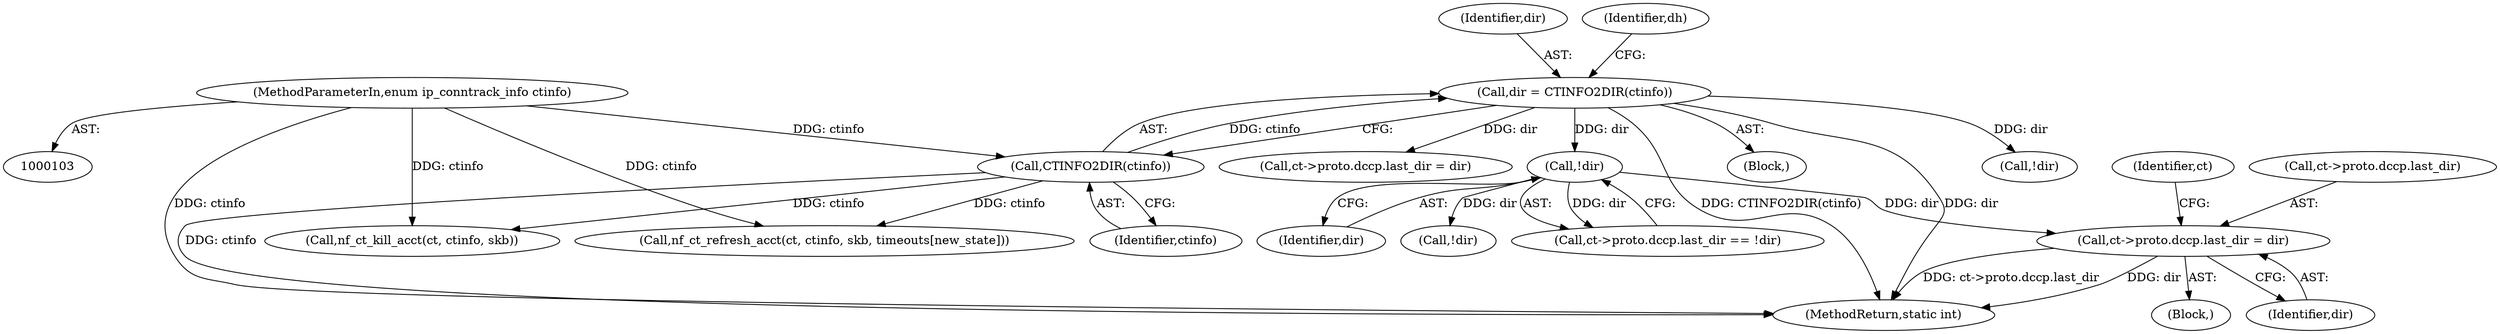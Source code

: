 digraph "0_linux_b22f5126a24b3b2f15448c3f2a254fc10cbc2b92_1@pointer" {
"1000343" [label="(Call,ct->proto.dccp.last_dir = dir)"];
"1000290" [label="(Call,!dir)"];
"1000118" [label="(Call,dir = CTINFO2DIR(ctinfo))"];
"1000120" [label="(Call,CTINFO2DIR(ctinfo))"];
"1000107" [label="(MethodParameterIn,enum ip_conntrack_info ctinfo)"];
"1000343" [label="(Call,ct->proto.dccp.last_dir = dir)"];
"1000111" [label="(Block,)"];
"1000291" [label="(Identifier,dir)"];
"1000315" [label="(Call,!dir)"];
"1000232" [label="(Call,!dir)"];
"1000120" [label="(Call,CTINFO2DIR(ctinfo))"];
"1000356" [label="(Identifier,ct)"];
"1000451" [label="(MethodReturn,static int)"];
"1000119" [label="(Identifier,dir)"];
"1000118" [label="(Call,dir = CTINFO2DIR(ctinfo))"];
"1000129" [label="(Identifier,dh)"];
"1000159" [label="(Call,nf_ct_kill_acct(ct, ctinfo, skb))"];
"1000282" [label="(Call,ct->proto.dccp.last_dir == !dir)"];
"1000344" [label="(Call,ct->proto.dccp.last_dir)"];
"1000442" [label="(Call,nf_ct_refresh_acct(ct, ctinfo, skb, timeouts[new_state]))"];
"1000107" [label="(MethodParameterIn,enum ip_conntrack_info ctinfo)"];
"1000403" [label="(Call,ct->proto.dccp.last_dir = dir)"];
"1000201" [label="(Block,)"];
"1000351" [label="(Identifier,dir)"];
"1000121" [label="(Identifier,ctinfo)"];
"1000290" [label="(Call,!dir)"];
"1000343" -> "1000201"  [label="AST: "];
"1000343" -> "1000351"  [label="CFG: "];
"1000344" -> "1000343"  [label="AST: "];
"1000351" -> "1000343"  [label="AST: "];
"1000356" -> "1000343"  [label="CFG: "];
"1000343" -> "1000451"  [label="DDG: ct->proto.dccp.last_dir"];
"1000343" -> "1000451"  [label="DDG: dir"];
"1000290" -> "1000343"  [label="DDG: dir"];
"1000290" -> "1000282"  [label="AST: "];
"1000290" -> "1000291"  [label="CFG: "];
"1000291" -> "1000290"  [label="AST: "];
"1000282" -> "1000290"  [label="CFG: "];
"1000290" -> "1000282"  [label="DDG: dir"];
"1000118" -> "1000290"  [label="DDG: dir"];
"1000290" -> "1000315"  [label="DDG: dir"];
"1000118" -> "1000111"  [label="AST: "];
"1000118" -> "1000120"  [label="CFG: "];
"1000119" -> "1000118"  [label="AST: "];
"1000120" -> "1000118"  [label="AST: "];
"1000129" -> "1000118"  [label="CFG: "];
"1000118" -> "1000451"  [label="DDG: CTINFO2DIR(ctinfo)"];
"1000118" -> "1000451"  [label="DDG: dir"];
"1000120" -> "1000118"  [label="DDG: ctinfo"];
"1000118" -> "1000232"  [label="DDG: dir"];
"1000118" -> "1000403"  [label="DDG: dir"];
"1000120" -> "1000121"  [label="CFG: "];
"1000121" -> "1000120"  [label="AST: "];
"1000120" -> "1000451"  [label="DDG: ctinfo"];
"1000107" -> "1000120"  [label="DDG: ctinfo"];
"1000120" -> "1000159"  [label="DDG: ctinfo"];
"1000120" -> "1000442"  [label="DDG: ctinfo"];
"1000107" -> "1000103"  [label="AST: "];
"1000107" -> "1000451"  [label="DDG: ctinfo"];
"1000107" -> "1000159"  [label="DDG: ctinfo"];
"1000107" -> "1000442"  [label="DDG: ctinfo"];
}

